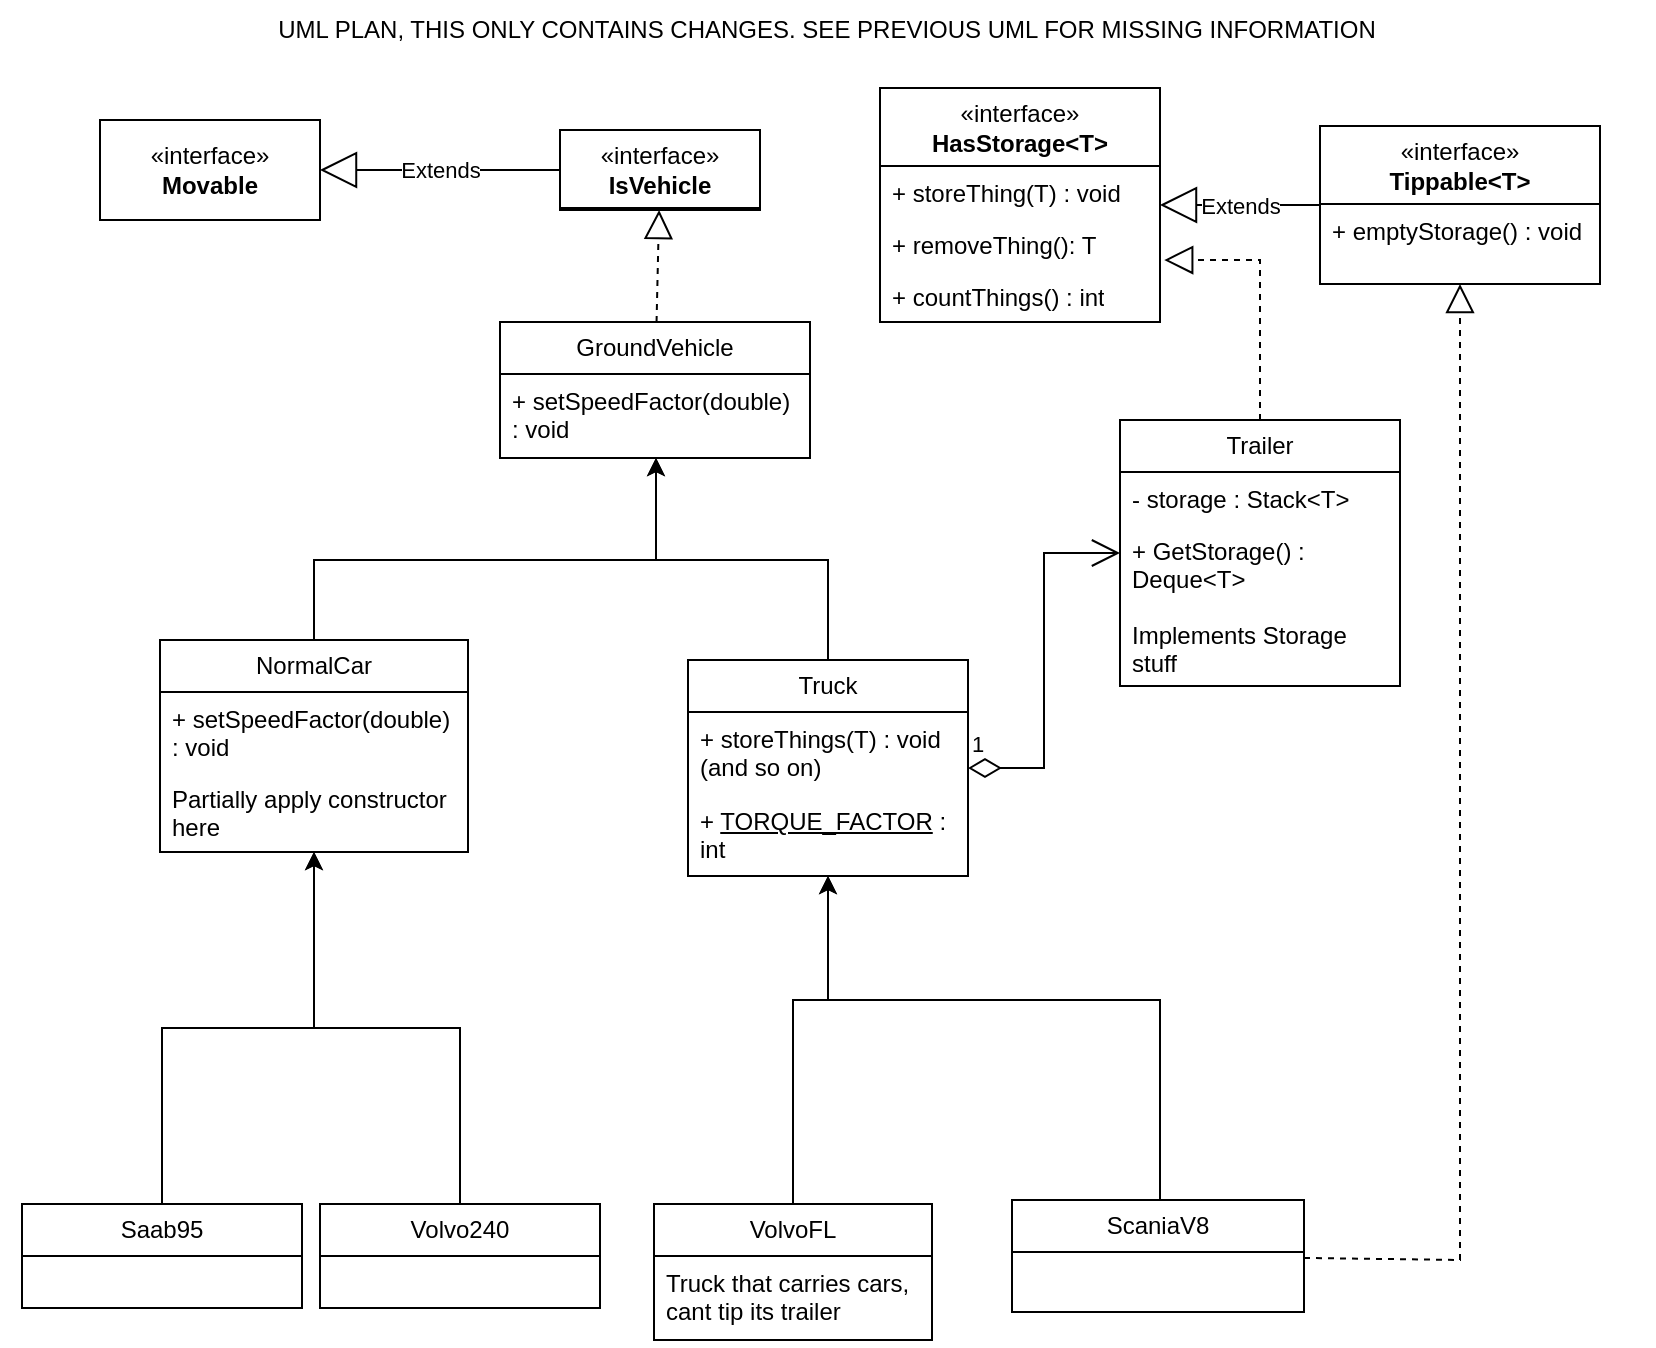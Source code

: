 <mxfile version="23.1.0" type="device">
  <diagram id="C5RBs43oDa-KdzZeNtuy" name="Page-1">
    <mxGraphModel dx="1914" dy="1192" grid="1" gridSize="10" guides="1" tooltips="1" connect="1" arrows="1" fold="1" page="1" pageScale="1" pageWidth="827" pageHeight="1169" math="0" shadow="0">
      <root>
        <mxCell id="WIyWlLk6GJQsqaUBKTNV-0" />
        <mxCell id="WIyWlLk6GJQsqaUBKTNV-1" parent="WIyWlLk6GJQsqaUBKTNV-0" />
        <mxCell id="1KCT2nZTQpKCan8YGp3O-2" value="&lt;div&gt;«interface»&lt;/div&gt;&lt;b&gt;Movable&lt;/b&gt;" style="html=1;whiteSpace=wrap;" parent="WIyWlLk6GJQsqaUBKTNV-1" vertex="1">
          <mxGeometry x="50" y="70" width="110" height="50" as="geometry" />
        </mxCell>
        <mxCell id="1KCT2nZTQpKCan8YGp3O-15" value="&lt;div&gt;GroundVehicle&lt;/div&gt;" style="swimlane;fontStyle=0;childLayout=stackLayout;horizontal=1;startSize=26;fillColor=none;horizontalStack=0;resizeParent=1;resizeParentMax=0;resizeLast=0;collapsible=1;marginBottom=0;whiteSpace=wrap;html=1;" parent="WIyWlLk6GJQsqaUBKTNV-1" vertex="1">
          <mxGeometry x="250" y="171" width="155" height="68" as="geometry" />
        </mxCell>
        <mxCell id="1KCT2nZTQpKCan8YGp3O-103" value="+ setSpeedFactor(double) : void" style="text;strokeColor=none;fillColor=none;align=left;verticalAlign=top;spacingLeft=4;spacingRight=4;overflow=hidden;rotatable=0;points=[[0,0.5],[1,0.5]];portConstraint=eastwest;whiteSpace=wrap;html=1;" parent="1KCT2nZTQpKCan8YGp3O-15" vertex="1">
          <mxGeometry y="26" width="155" height="42" as="geometry" />
        </mxCell>
        <mxCell id="1KCT2nZTQpKCan8YGp3O-21" value="Extends" style="endArrow=block;endSize=16;endFill=0;html=1;rounded=0;" parent="WIyWlLk6GJQsqaUBKTNV-1" source="_7U5zjCwsV4HifF4RqIY-29" target="1KCT2nZTQpKCan8YGp3O-73" edge="1">
          <mxGeometry width="160" relative="1" as="geometry">
            <mxPoint x="675.0" y="108.375" as="sourcePoint" />
            <mxPoint x="554" y="102.0" as="targetPoint" />
          </mxGeometry>
        </mxCell>
        <mxCell id="1KCT2nZTQpKCan8YGp3O-22" value="Extends" style="endArrow=block;endSize=16;endFill=0;html=1;rounded=0;" parent="WIyWlLk6GJQsqaUBKTNV-1" source="1KCT2nZTQpKCan8YGp3O-97" target="1KCT2nZTQpKCan8YGp3O-2" edge="1">
          <mxGeometry width="160" relative="1" as="geometry">
            <mxPoint x="279" y="102.0" as="sourcePoint" />
            <mxPoint x="461" y="437" as="targetPoint" />
          </mxGeometry>
        </mxCell>
        <mxCell id="1KCT2nZTQpKCan8YGp3O-28" value="" style="endArrow=block;dashed=1;endFill=0;endSize=12;html=1;rounded=0;" parent="WIyWlLk6GJQsqaUBKTNV-1" source="1KCT2nZTQpKCan8YGp3O-15" target="1KCT2nZTQpKCan8YGp3O-97" edge="1">
          <mxGeometry width="160" relative="1" as="geometry">
            <mxPoint x="320" y="437" as="sourcePoint" />
            <mxPoint x="332.529" y="127.0" as="targetPoint" />
            <Array as="points" />
          </mxGeometry>
        </mxCell>
        <mxCell id="jXeaGVmI7CSgdZlr9k7w-2" style="edgeStyle=orthogonalEdgeStyle;rounded=0;orthogonalLoop=1;jettySize=auto;html=1;" edge="1" parent="WIyWlLk6GJQsqaUBKTNV-1" source="1KCT2nZTQpKCan8YGp3O-30" target="1KCT2nZTQpKCan8YGp3O-62">
          <mxGeometry relative="1" as="geometry" />
        </mxCell>
        <mxCell id="1KCT2nZTQpKCan8YGp3O-30" value="Volvo240" style="swimlane;fontStyle=0;childLayout=stackLayout;horizontal=1;startSize=26;fillColor=none;horizontalStack=0;resizeParent=1;resizeParentMax=0;resizeLast=0;collapsible=1;marginBottom=0;whiteSpace=wrap;html=1;" parent="WIyWlLk6GJQsqaUBKTNV-1" vertex="1">
          <mxGeometry x="160" y="612" width="140" height="52" as="geometry" />
        </mxCell>
        <mxCell id="jXeaGVmI7CSgdZlr9k7w-1" style="edgeStyle=orthogonalEdgeStyle;rounded=0;orthogonalLoop=1;jettySize=auto;html=1;" edge="1" parent="WIyWlLk6GJQsqaUBKTNV-1" source="1KCT2nZTQpKCan8YGp3O-42" target="1KCT2nZTQpKCan8YGp3O-62">
          <mxGeometry relative="1" as="geometry" />
        </mxCell>
        <mxCell id="1KCT2nZTQpKCan8YGp3O-42" value="&lt;div&gt;Saab95&lt;/div&gt;" style="swimlane;fontStyle=0;childLayout=stackLayout;horizontal=1;startSize=26;fillColor=none;horizontalStack=0;resizeParent=1;resizeParentMax=0;resizeLast=0;collapsible=1;marginBottom=0;whiteSpace=wrap;html=1;" parent="WIyWlLk6GJQsqaUBKTNV-1" vertex="1">
          <mxGeometry x="11" y="612" width="140" height="52" as="geometry" />
        </mxCell>
        <mxCell id="jXeaGVmI7CSgdZlr9k7w-9" style="edgeStyle=orthogonalEdgeStyle;rounded=0;orthogonalLoop=1;jettySize=auto;html=1;" edge="1" parent="WIyWlLk6GJQsqaUBKTNV-1" source="1KCT2nZTQpKCan8YGp3O-46" target="_7U5zjCwsV4HifF4RqIY-6">
          <mxGeometry relative="1" as="geometry">
            <Array as="points">
              <mxPoint x="580" y="510" />
              <mxPoint x="414" y="510" />
            </Array>
          </mxGeometry>
        </mxCell>
        <mxCell id="1KCT2nZTQpKCan8YGp3O-46" value="ScaniaV8" style="swimlane;fontStyle=0;childLayout=stackLayout;horizontal=1;startSize=26;fillColor=none;horizontalStack=0;resizeParent=1;resizeParentMax=0;resizeLast=0;collapsible=1;marginBottom=0;whiteSpace=wrap;html=1;" parent="WIyWlLk6GJQsqaUBKTNV-1" vertex="1">
          <mxGeometry x="506" y="610" width="146" height="56" as="geometry">
            <mxRectangle x="554" y="353" width="90" height="30" as="alternateBounds" />
          </mxGeometry>
        </mxCell>
        <mxCell id="jXeaGVmI7CSgdZlr9k7w-8" style="edgeStyle=orthogonalEdgeStyle;rounded=0;orthogonalLoop=1;jettySize=auto;html=1;" edge="1" parent="WIyWlLk6GJQsqaUBKTNV-1" source="1KCT2nZTQpKCan8YGp3O-55" target="_7U5zjCwsV4HifF4RqIY-6">
          <mxGeometry relative="1" as="geometry">
            <Array as="points">
              <mxPoint x="397" y="510" />
              <mxPoint x="414" y="510" />
            </Array>
          </mxGeometry>
        </mxCell>
        <mxCell id="1KCT2nZTQpKCan8YGp3O-55" value="VolvoFL" style="swimlane;fontStyle=0;childLayout=stackLayout;horizontal=1;startSize=26;fillColor=none;horizontalStack=0;resizeParent=1;resizeParentMax=0;resizeLast=0;collapsible=1;marginBottom=0;whiteSpace=wrap;html=1;" parent="WIyWlLk6GJQsqaUBKTNV-1" vertex="1">
          <mxGeometry x="327" y="612" width="139" height="68" as="geometry">
            <mxRectangle x="320" y="353" width="90" height="30" as="alternateBounds" />
          </mxGeometry>
        </mxCell>
        <mxCell id="1KCT2nZTQpKCan8YGp3O-70" value="Truck that carries cars, cant tip its trailer" style="text;strokeColor=none;fillColor=none;align=left;verticalAlign=top;spacingLeft=4;spacingRight=4;overflow=hidden;rotatable=0;points=[[0,0.5],[1,0.5]];portConstraint=eastwest;whiteSpace=wrap;html=1;" parent="1KCT2nZTQpKCan8YGp3O-55" vertex="1">
          <mxGeometry y="26" width="139" height="42" as="geometry" />
        </mxCell>
        <mxCell id="jXeaGVmI7CSgdZlr9k7w-13" style="edgeStyle=orthogonalEdgeStyle;rounded=0;orthogonalLoop=1;jettySize=auto;html=1;" edge="1" parent="WIyWlLk6GJQsqaUBKTNV-1" source="1KCT2nZTQpKCan8YGp3O-62" target="1KCT2nZTQpKCan8YGp3O-15">
          <mxGeometry relative="1" as="geometry">
            <Array as="points">
              <mxPoint x="157" y="290" />
              <mxPoint x="328" y="290" />
            </Array>
          </mxGeometry>
        </mxCell>
        <mxCell id="1KCT2nZTQpKCan8YGp3O-62" value="NormalCar" style="swimlane;fontStyle=0;childLayout=stackLayout;horizontal=1;startSize=26;fillColor=none;horizontalStack=0;resizeParent=1;resizeParentMax=0;resizeLast=0;collapsible=1;marginBottom=0;whiteSpace=wrap;html=1;" parent="WIyWlLk6GJQsqaUBKTNV-1" vertex="1">
          <mxGeometry x="80" y="330" width="154" height="106" as="geometry" />
        </mxCell>
        <mxCell id="1KCT2nZTQpKCan8YGp3O-101" value="+ setSpeedFactor(double) : void" style="text;strokeColor=none;fillColor=none;align=left;verticalAlign=top;spacingLeft=4;spacingRight=4;overflow=hidden;rotatable=0;points=[[0,0.5],[1,0.5]];portConstraint=eastwest;whiteSpace=wrap;html=1;" parent="1KCT2nZTQpKCan8YGp3O-62" vertex="1">
          <mxGeometry y="26" width="154" height="40" as="geometry" />
        </mxCell>
        <mxCell id="1KCT2nZTQpKCan8YGp3O-102" value="&lt;div&gt;Partially apply constructor here&lt;/div&gt;" style="text;strokeColor=none;fillColor=none;align=left;verticalAlign=top;spacingLeft=4;spacingRight=4;overflow=hidden;rotatable=0;points=[[0,0.5],[1,0.5]];portConstraint=eastwest;whiteSpace=wrap;html=1;" parent="1KCT2nZTQpKCan8YGp3O-62" vertex="1">
          <mxGeometry y="66" width="154" height="40" as="geometry" />
        </mxCell>
        <mxCell id="1KCT2nZTQpKCan8YGp3O-73" value="«interface»&lt;br&gt;&lt;div&gt;&lt;b&gt;HasStorage&amp;lt;T&amp;gt;&lt;/b&gt;&lt;/div&gt;" style="swimlane;fontStyle=0;childLayout=stackLayout;horizontal=1;startSize=39;fillColor=none;horizontalStack=0;resizeParent=1;resizeParentMax=0;resizeLast=0;collapsible=1;marginBottom=0;whiteSpace=wrap;html=1;" parent="WIyWlLk6GJQsqaUBKTNV-1" vertex="1">
          <mxGeometry x="440" y="54" width="140" height="117" as="geometry" />
        </mxCell>
        <mxCell id="1KCT2nZTQpKCan8YGp3O-74" value="+ storeThing(T) : void" style="text;strokeColor=none;fillColor=none;align=left;verticalAlign=top;spacingLeft=4;spacingRight=4;overflow=hidden;rotatable=0;points=[[0,0.5],[1,0.5]];portConstraint=eastwest;whiteSpace=wrap;html=1;" parent="1KCT2nZTQpKCan8YGp3O-73" vertex="1">
          <mxGeometry y="39" width="140" height="26" as="geometry" />
        </mxCell>
        <mxCell id="1KCT2nZTQpKCan8YGp3O-75" value="+ removeThing(): T" style="text;strokeColor=none;fillColor=none;align=left;verticalAlign=top;spacingLeft=4;spacingRight=4;overflow=hidden;rotatable=0;points=[[0,0.5],[1,0.5]];portConstraint=eastwest;whiteSpace=wrap;html=1;" parent="1KCT2nZTQpKCan8YGp3O-73" vertex="1">
          <mxGeometry y="65" width="140" height="26" as="geometry" />
        </mxCell>
        <mxCell id="1KCT2nZTQpKCan8YGp3O-76" value="+ countThings() : int" style="text;strokeColor=none;fillColor=none;align=left;verticalAlign=top;spacingLeft=4;spacingRight=4;overflow=hidden;rotatable=0;points=[[0,0.5],[1,0.5]];portConstraint=eastwest;whiteSpace=wrap;html=1;" parent="1KCT2nZTQpKCan8YGp3O-73" vertex="1">
          <mxGeometry y="91" width="140" height="26" as="geometry" />
        </mxCell>
        <mxCell id="1KCT2nZTQpKCan8YGp3O-80" value="UML PLAN, THIS ONLY CONTAINS CHANGES. SEE PREVIOUS UML FOR MISSING INFORMATION" style="text;html=1;strokeColor=none;fillColor=none;align=center;verticalAlign=middle;whiteSpace=wrap;rounded=0;" parent="WIyWlLk6GJQsqaUBKTNV-1" vertex="1">
          <mxGeometry y="10" width="827" height="30" as="geometry" />
        </mxCell>
        <mxCell id="1KCT2nZTQpKCan8YGp3O-97" value="«interface»&lt;br&gt;&lt;div&gt;&lt;b&gt;IsVehicle&lt;/b&gt;&lt;/div&gt;" style="swimlane;fontStyle=0;childLayout=stackLayout;horizontal=1;startSize=39;fillColor=none;horizontalStack=0;resizeParent=1;resizeParentMax=0;resizeLast=0;collapsible=1;marginBottom=0;whiteSpace=wrap;html=1;" parent="WIyWlLk6GJQsqaUBKTNV-1" vertex="1" collapsed="1">
          <mxGeometry x="280" y="75" width="100" height="40" as="geometry">
            <mxRectangle x="252" y="54" width="156" height="81" as="alternateBounds" />
          </mxGeometry>
        </mxCell>
        <mxCell id="jXeaGVmI7CSgdZlr9k7w-12" style="edgeStyle=orthogonalEdgeStyle;rounded=0;orthogonalLoop=1;jettySize=auto;html=1;" edge="1" parent="WIyWlLk6GJQsqaUBKTNV-1" source="_7U5zjCwsV4HifF4RqIY-6" target="1KCT2nZTQpKCan8YGp3O-15">
          <mxGeometry relative="1" as="geometry">
            <Array as="points">
              <mxPoint x="414" y="290" />
              <mxPoint x="328" y="290" />
            </Array>
          </mxGeometry>
        </mxCell>
        <mxCell id="_7U5zjCwsV4HifF4RqIY-6" value="&lt;div&gt;Truck&lt;/div&gt;" style="swimlane;fontStyle=0;childLayout=stackLayout;horizontal=1;startSize=26;fillColor=none;horizontalStack=0;resizeParent=1;resizeParentMax=0;resizeLast=0;collapsible=1;marginBottom=0;whiteSpace=wrap;html=1;" parent="WIyWlLk6GJQsqaUBKTNV-1" vertex="1">
          <mxGeometry x="344" y="340" width="140" height="108" as="geometry" />
        </mxCell>
        <mxCell id="_7U5zjCwsV4HifF4RqIY-9" value="&lt;div&gt;+ storeThings(T) : void (and so on)&lt;/div&gt;&lt;div&gt;&lt;br&gt;&lt;/div&gt;" style="text;strokeColor=none;fillColor=none;align=left;verticalAlign=top;spacingLeft=4;spacingRight=4;overflow=hidden;rotatable=0;points=[[0,0.5],[1,0.5]];portConstraint=eastwest;whiteSpace=wrap;html=1;" parent="_7U5zjCwsV4HifF4RqIY-6" vertex="1">
          <mxGeometry y="26" width="140" height="41" as="geometry" />
        </mxCell>
        <mxCell id="1KCT2nZTQpKCan8YGp3O-106" value="+ &lt;u&gt;TORQUE_FACTOR&lt;/u&gt; : int" style="text;strokeColor=none;fillColor=none;align=left;verticalAlign=top;spacingLeft=4;spacingRight=4;overflow=hidden;rotatable=0;points=[[0,0.5],[1,0.5]];portConstraint=eastwest;whiteSpace=wrap;html=1;" parent="_7U5zjCwsV4HifF4RqIY-6" vertex="1">
          <mxGeometry y="67" width="140" height="41" as="geometry" />
        </mxCell>
        <mxCell id="_7U5zjCwsV4HifF4RqIY-29" value="«interface»&lt;br&gt;&lt;div&gt;&lt;b&gt;Tippable&amp;lt;T&amp;gt;&lt;/b&gt;&lt;/div&gt;" style="swimlane;fontStyle=0;childLayout=stackLayout;horizontal=1;startSize=39;fillColor=none;horizontalStack=0;resizeParent=1;resizeParentMax=0;resizeLast=0;collapsible=1;marginBottom=0;whiteSpace=wrap;html=1;" parent="WIyWlLk6GJQsqaUBKTNV-1" vertex="1">
          <mxGeometry x="660" y="73" width="140" height="79" as="geometry" />
        </mxCell>
        <mxCell id="_7U5zjCwsV4HifF4RqIY-30" value="+ emptyStorage() : void" style="text;strokeColor=none;fillColor=none;align=left;verticalAlign=top;spacingLeft=4;spacingRight=4;overflow=hidden;rotatable=0;points=[[0,0.5],[1,0.5]];portConstraint=eastwest;whiteSpace=wrap;html=1;" parent="_7U5zjCwsV4HifF4RqIY-29" vertex="1">
          <mxGeometry y="39" width="140" height="40" as="geometry" />
        </mxCell>
        <mxCell id="_7U5zjCwsV4HifF4RqIY-39" value="&lt;div&gt;Trailer&lt;/div&gt;" style="swimlane;fontStyle=0;childLayout=stackLayout;horizontal=1;startSize=26;fillColor=none;horizontalStack=0;resizeParent=1;resizeParentMax=0;resizeLast=0;collapsible=1;marginBottom=0;whiteSpace=wrap;html=1;" parent="WIyWlLk6GJQsqaUBKTNV-1" vertex="1">
          <mxGeometry x="560" y="220" width="140" height="133" as="geometry" />
        </mxCell>
        <mxCell id="_7U5zjCwsV4HifF4RqIY-55" value="- storage : Stack&amp;lt;T&amp;gt;" style="text;strokeColor=none;fillColor=none;align=left;verticalAlign=top;spacingLeft=4;spacingRight=4;overflow=hidden;rotatable=0;points=[[0,0.5],[1,0.5]];portConstraint=eastwest;whiteSpace=wrap;html=1;" parent="_7U5zjCwsV4HifF4RqIY-39" vertex="1">
          <mxGeometry y="26" width="140" height="26" as="geometry" />
        </mxCell>
        <mxCell id="_7U5zjCwsV4HifF4RqIY-51" value="+ GetStorage() : Deque&amp;lt;T&amp;gt;" style="text;strokeColor=none;fillColor=none;align=left;verticalAlign=top;spacingLeft=4;spacingRight=4;overflow=hidden;rotatable=0;points=[[0,0.5],[1,0.5]];portConstraint=eastwest;whiteSpace=wrap;html=1;" parent="_7U5zjCwsV4HifF4RqIY-39" vertex="1">
          <mxGeometry y="52" width="140" height="42" as="geometry" />
        </mxCell>
        <mxCell id="_7U5zjCwsV4HifF4RqIY-50" value="Implements Storage stuff" style="text;strokeColor=none;fillColor=none;align=left;verticalAlign=top;spacingLeft=4;spacingRight=4;overflow=hidden;rotatable=0;points=[[0,0.5],[1,0.5]];portConstraint=eastwest;whiteSpace=wrap;html=1;" parent="_7U5zjCwsV4HifF4RqIY-39" vertex="1">
          <mxGeometry y="94" width="140" height="39" as="geometry" />
        </mxCell>
        <mxCell id="_7U5zjCwsV4HifF4RqIY-46" value="" style="endArrow=block;dashed=1;endFill=0;endSize=12;html=1;rounded=0;entryX=1.015;entryY=0.808;entryDx=0;entryDy=0;entryPerimeter=0;" parent="WIyWlLk6GJQsqaUBKTNV-1" source="_7U5zjCwsV4HifF4RqIY-39" target="1KCT2nZTQpKCan8YGp3O-75" edge="1">
          <mxGeometry width="160" relative="1" as="geometry">
            <mxPoint x="630" y="160" as="sourcePoint" />
            <mxPoint x="600.001" y="130" as="targetPoint" />
            <Array as="points">
              <mxPoint x="630" y="140" />
            </Array>
          </mxGeometry>
        </mxCell>
        <mxCell id="jXeaGVmI7CSgdZlr9k7w-11" value="1" style="endArrow=open;html=1;endSize=12;startArrow=diamondThin;startSize=14;startFill=0;edgeStyle=orthogonalEdgeStyle;align=left;verticalAlign=bottom;rounded=0;" edge="1" parent="WIyWlLk6GJQsqaUBKTNV-1" source="_7U5zjCwsV4HifF4RqIY-6" target="_7U5zjCwsV4HifF4RqIY-39">
          <mxGeometry x="-1" y="3" relative="1" as="geometry">
            <mxPoint x="320" y="610" as="sourcePoint" />
            <mxPoint x="480" y="610" as="targetPoint" />
          </mxGeometry>
        </mxCell>
        <mxCell id="jXeaGVmI7CSgdZlr9k7w-14" value="" style="endArrow=block;dashed=1;endFill=0;endSize=12;html=1;rounded=0;" edge="1" parent="WIyWlLk6GJQsqaUBKTNV-1" source="1KCT2nZTQpKCan8YGp3O-46" target="_7U5zjCwsV4HifF4RqIY-29">
          <mxGeometry width="160" relative="1" as="geometry">
            <mxPoint x="320" y="610" as="sourcePoint" />
            <mxPoint x="480" y="610" as="targetPoint" />
            <Array as="points">
              <mxPoint x="730" y="640" />
            </Array>
          </mxGeometry>
        </mxCell>
      </root>
    </mxGraphModel>
  </diagram>
</mxfile>
